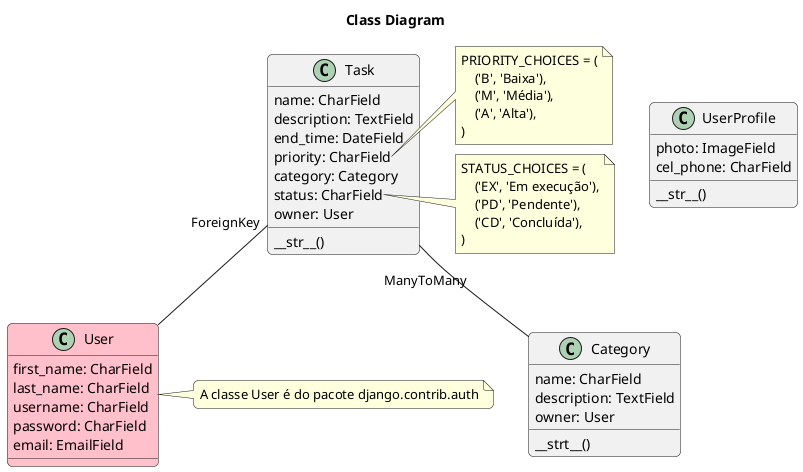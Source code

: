 @startuml

skinparam roundcorner 10

title Class Diagram

class User #pink {
    first_name: CharField
    last_name: CharField
    username: CharField
    password: CharField
    email: EmailField
}

note right of User
    A classe User é do pacote django.contrib.auth
end note


class UserProfile {
    photo: ImageField
    cel_phone: CharField

    __str__()
}

class Category {
    name: CharField
    description: TextField
    owner: User

    __strt__()
}


class Task {
    name: CharField
    description: TextField
    end_time: DateField
    priority: CharField
    category: Category
    status: CharField
    owner: User

    __str__()
}

note right of Task::priority
    PRIORITY_CHOICES = (
        ('B', 'Baixa'),
        ('M', 'Média'),
        ('A', 'Alta'),
    )
end note

note right of Task::status
    STATUS_CHOICES = (
        ('EX', 'Em execução'),
        ('PD', 'Pendente'),
        ('CD', 'Concluída'),
    )
end note

Task "ForeignKey" -- User
Task "ManyToMany" -- Category
